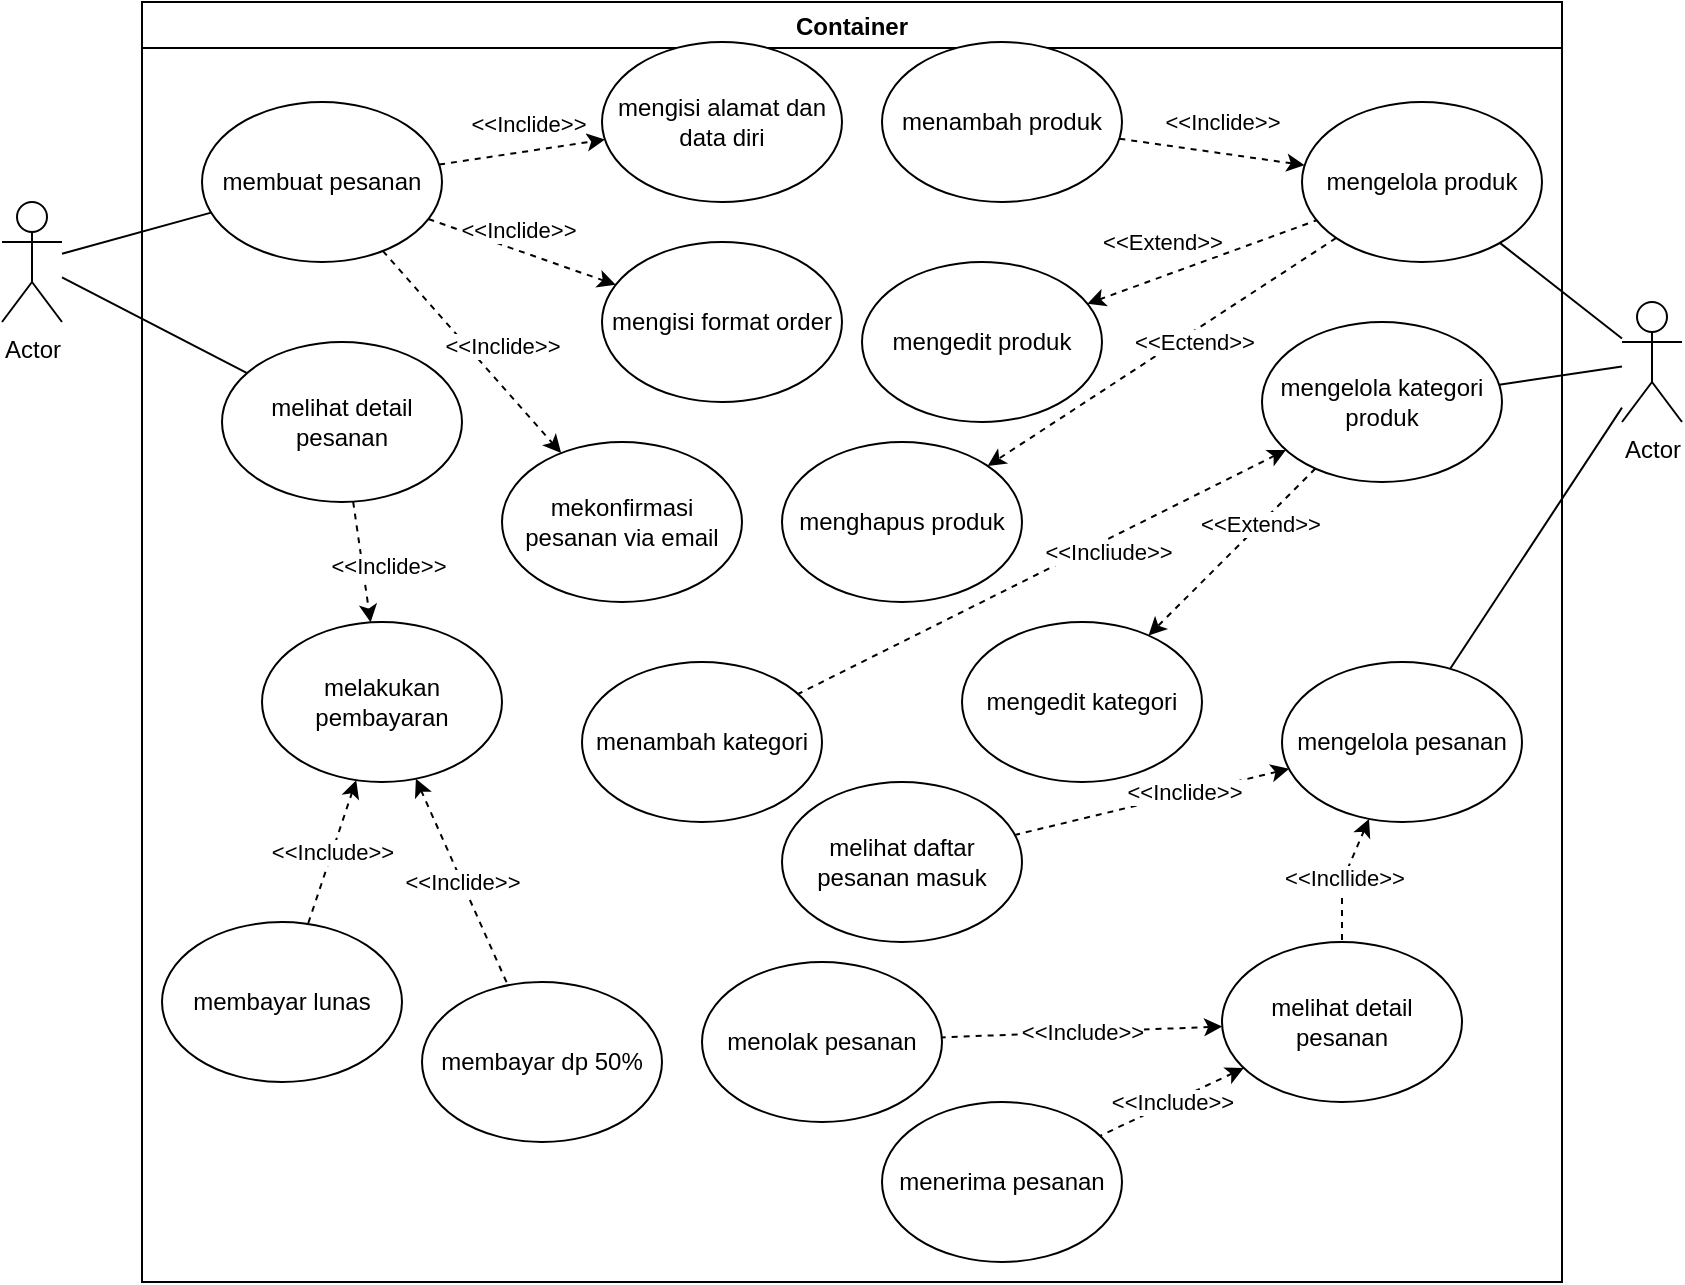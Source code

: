 <mxfile version="13.9.3" type="github">
  <diagram id="0Moy00TbSm1jeIX9EJUD" name="Page-1">
    <mxGraphModel dx="1021" dy="567" grid="1" gridSize="10" guides="1" tooltips="1" connect="1" arrows="1" fold="1" page="1" pageScale="1" pageWidth="1100" pageHeight="1700" math="0" shadow="0">
      <root>
        <mxCell id="0" />
        <mxCell id="1" parent="0" />
        <mxCell id="nUF-WjuWf8eao0jVFjwC-2" value="Container" style="swimlane;" vertex="1" parent="1">
          <mxGeometry x="100" y="270" width="710" height="640" as="geometry" />
        </mxCell>
        <mxCell id="nUF-WjuWf8eao0jVFjwC-10" value="&amp;lt;&amp;lt;Inclide&amp;gt;&amp;gt;" style="edgeStyle=none;rounded=0;orthogonalLoop=1;jettySize=auto;html=1;dashed=1;startArrow=none;startFill=0;endArrow=classic;endFill=1;strokeColor=#000000;" edge="1" parent="nUF-WjuWf8eao0jVFjwC-2" source="nUF-WjuWf8eao0jVFjwC-5" target="nUF-WjuWf8eao0jVFjwC-7">
          <mxGeometry x="-0.088" y="10" relative="1" as="geometry">
            <mxPoint x="-1" as="offset" />
          </mxGeometry>
        </mxCell>
        <mxCell id="nUF-WjuWf8eao0jVFjwC-5" value="membuat pesanan&lt;br&gt;" style="ellipse;whiteSpace=wrap;html=1;" vertex="1" parent="nUF-WjuWf8eao0jVFjwC-2">
          <mxGeometry x="30" y="50" width="120" height="80" as="geometry" />
        </mxCell>
        <mxCell id="nUF-WjuWf8eao0jVFjwC-7" value="mengisi format order" style="ellipse;whiteSpace=wrap;html=1;" vertex="1" parent="nUF-WjuWf8eao0jVFjwC-2">
          <mxGeometry x="230" y="120" width="120" height="80" as="geometry" />
        </mxCell>
        <mxCell id="nUF-WjuWf8eao0jVFjwC-11" value="mekonfirmasi pesanan via email" style="ellipse;whiteSpace=wrap;html=1;" vertex="1" parent="nUF-WjuWf8eao0jVFjwC-2">
          <mxGeometry x="180" y="220" width="120" height="80" as="geometry" />
        </mxCell>
        <mxCell id="nUF-WjuWf8eao0jVFjwC-13" value="&amp;lt;&amp;lt;Inclide&amp;gt;&amp;gt;" style="edgeStyle=none;rounded=0;orthogonalLoop=1;jettySize=auto;html=1;dashed=1;startArrow=none;startFill=0;endArrow=classic;endFill=1;strokeColor=#000000;" edge="1" parent="nUF-WjuWf8eao0jVFjwC-2" source="nUF-WjuWf8eao0jVFjwC-5" target="nUF-WjuWf8eao0jVFjwC-11">
          <mxGeometry x="0.123" y="13" relative="1" as="geometry">
            <mxPoint x="189.829" y="96.983" as="sourcePoint" />
            <mxPoint x="270.149" y="92.817" as="targetPoint" />
            <mxPoint as="offset" />
          </mxGeometry>
        </mxCell>
        <mxCell id="nUF-WjuWf8eao0jVFjwC-48" value="&amp;lt;&amp;lt;Include&amp;gt;&amp;gt;" style="edgeStyle=none;rounded=0;orthogonalLoop=1;jettySize=auto;html=1;startArrow=classic;startFill=1;endArrow=none;endFill=0;strokeColor=#000000;dashed=1;" edge="1" parent="nUF-WjuWf8eao0jVFjwC-2" source="nUF-WjuWf8eao0jVFjwC-14" target="nUF-WjuWf8eao0jVFjwC-47">
          <mxGeometry relative="1" as="geometry" />
        </mxCell>
        <mxCell id="nUF-WjuWf8eao0jVFjwC-50" value="&amp;lt;&amp;lt;Inclide&amp;gt;&amp;gt;" style="edgeStyle=none;rounded=0;orthogonalLoop=1;jettySize=auto;html=1;startArrow=classic;startFill=1;endArrow=none;endFill=0;strokeColor=#000000;dashed=1;" edge="1" parent="nUF-WjuWf8eao0jVFjwC-2" source="nUF-WjuWf8eao0jVFjwC-14" target="nUF-WjuWf8eao0jVFjwC-49">
          <mxGeometry relative="1" as="geometry" />
        </mxCell>
        <mxCell id="nUF-WjuWf8eao0jVFjwC-14" value="melakukan pembayaran" style="ellipse;whiteSpace=wrap;html=1;" vertex="1" parent="nUF-WjuWf8eao0jVFjwC-2">
          <mxGeometry x="60" y="310" width="120" height="80" as="geometry" />
        </mxCell>
        <mxCell id="nUF-WjuWf8eao0jVFjwC-15" value="&amp;lt;&amp;lt;Inclide&amp;gt;&amp;gt;" style="edgeStyle=none;rounded=0;orthogonalLoop=1;jettySize=auto;html=1;dashed=1;startArrow=none;startFill=0;endArrow=classic;endFill=1;strokeColor=#000000;" edge="1" parent="nUF-WjuWf8eao0jVFjwC-2" source="nUF-WjuWf8eao0jVFjwC-16" target="nUF-WjuWf8eao0jVFjwC-14">
          <mxGeometry x="0.123" y="13" relative="1" as="geometry">
            <mxPoint x="279.018" y="393.067" as="sourcePoint" />
            <mxPoint x="351.039" y="426.879" as="targetPoint" />
            <mxPoint as="offset" />
          </mxGeometry>
        </mxCell>
        <mxCell id="nUF-WjuWf8eao0jVFjwC-16" value="melihat detail pesanan" style="ellipse;whiteSpace=wrap;html=1;" vertex="1" parent="nUF-WjuWf8eao0jVFjwC-2">
          <mxGeometry x="40" y="170" width="120" height="80" as="geometry" />
        </mxCell>
        <mxCell id="nUF-WjuWf8eao0jVFjwC-19" value="mengisi alamat dan data diri" style="ellipse;whiteSpace=wrap;html=1;" vertex="1" parent="nUF-WjuWf8eao0jVFjwC-2">
          <mxGeometry x="230" y="20" width="120" height="80" as="geometry" />
        </mxCell>
        <mxCell id="nUF-WjuWf8eao0jVFjwC-20" value="&amp;lt;&amp;lt;Inclide&amp;gt;&amp;gt;" style="edgeStyle=none;rounded=0;orthogonalLoop=1;jettySize=auto;html=1;dashed=1;startArrow=none;startFill=0;endArrow=classic;endFill=1;strokeColor=#000000;" edge="1" parent="nUF-WjuWf8eao0jVFjwC-2" source="nUF-WjuWf8eao0jVFjwC-5" target="nUF-WjuWf8eao0jVFjwC-19">
          <mxGeometry x="0.123" y="13" relative="1" as="geometry">
            <mxPoint x="285.121" y="385.799" as="sourcePoint" />
            <mxPoint x="414.957" y="424.081" as="targetPoint" />
            <mxPoint as="offset" />
          </mxGeometry>
        </mxCell>
        <mxCell id="nUF-WjuWf8eao0jVFjwC-29" style="edgeStyle=none;rounded=0;orthogonalLoop=1;jettySize=auto;html=1;startArrow=none;startFill=0;endArrow=classic;endFill=1;strokeColor=#000000;dashed=1;" edge="1" parent="nUF-WjuWf8eao0jVFjwC-2" source="nUF-WjuWf8eao0jVFjwC-21" target="nUF-WjuWf8eao0jVFjwC-25">
          <mxGeometry relative="1" as="geometry" />
        </mxCell>
        <mxCell id="nUF-WjuWf8eao0jVFjwC-51" value="&amp;lt;&amp;lt;Ectend&amp;gt;&amp;gt;" style="edgeLabel;html=1;align=center;verticalAlign=middle;resizable=0;points=[];" vertex="1" connectable="0" parent="nUF-WjuWf8eao0jVFjwC-29">
          <mxGeometry x="-0.236" y="-3" relative="1" as="geometry">
            <mxPoint x="-3.12" y="10.89" as="offset" />
          </mxGeometry>
        </mxCell>
        <mxCell id="nUF-WjuWf8eao0jVFjwC-21" value="mengelola produk" style="ellipse;whiteSpace=wrap;html=1;" vertex="1" parent="nUF-WjuWf8eao0jVFjwC-2">
          <mxGeometry x="580" y="50" width="120" height="80" as="geometry" />
        </mxCell>
        <mxCell id="nUF-WjuWf8eao0jVFjwC-26" value="&amp;lt;&amp;lt;Inclide&amp;gt;&amp;gt;" style="edgeStyle=none;rounded=0;orthogonalLoop=1;jettySize=auto;html=1;startArrow=none;startFill=0;endArrow=classic;endFill=1;strokeColor=#000000;dashed=1;" edge="1" parent="nUF-WjuWf8eao0jVFjwC-2" source="nUF-WjuWf8eao0jVFjwC-23" target="nUF-WjuWf8eao0jVFjwC-21">
          <mxGeometry x="0.059" y="16" relative="1" as="geometry">
            <mxPoint as="offset" />
          </mxGeometry>
        </mxCell>
        <mxCell id="nUF-WjuWf8eao0jVFjwC-23" value="menambah produk" style="ellipse;whiteSpace=wrap;html=1;" vertex="1" parent="nUF-WjuWf8eao0jVFjwC-2">
          <mxGeometry x="370" y="20" width="120" height="80" as="geometry" />
        </mxCell>
        <mxCell id="nUF-WjuWf8eao0jVFjwC-27" value="&amp;lt;&amp;lt;Extend&amp;gt;&amp;gt;" style="edgeStyle=none;rounded=0;orthogonalLoop=1;jettySize=auto;html=1;startArrow=classic;startFill=1;endArrow=none;endFill=0;strokeColor=#000000;dashed=1;" edge="1" parent="nUF-WjuWf8eao0jVFjwC-2" source="nUF-WjuWf8eao0jVFjwC-24" target="nUF-WjuWf8eao0jVFjwC-21">
          <mxGeometry x="-0.252" y="16" relative="1" as="geometry">
            <mxPoint as="offset" />
          </mxGeometry>
        </mxCell>
        <mxCell id="nUF-WjuWf8eao0jVFjwC-24" value="mengedit produk" style="ellipse;whiteSpace=wrap;html=1;" vertex="1" parent="nUF-WjuWf8eao0jVFjwC-2">
          <mxGeometry x="360" y="130" width="120" height="80" as="geometry" />
        </mxCell>
        <mxCell id="nUF-WjuWf8eao0jVFjwC-25" value="menghapus produk" style="ellipse;whiteSpace=wrap;html=1;" vertex="1" parent="nUF-WjuWf8eao0jVFjwC-2">
          <mxGeometry x="320" y="220" width="120" height="80" as="geometry" />
        </mxCell>
        <mxCell id="nUF-WjuWf8eao0jVFjwC-33" style="edgeStyle=none;rounded=0;orthogonalLoop=1;jettySize=auto;html=1;startArrow=classic;startFill=1;endArrow=none;endFill=0;strokeColor=#000000;dashed=1;" edge="1" parent="nUF-WjuWf8eao0jVFjwC-2" source="nUF-WjuWf8eao0jVFjwC-30" target="nUF-WjuWf8eao0jVFjwC-32">
          <mxGeometry relative="1" as="geometry" />
        </mxCell>
        <mxCell id="nUF-WjuWf8eao0jVFjwC-52" value="&amp;lt;&amp;lt;Incliude&amp;gt;&amp;gt;" style="edgeLabel;html=1;align=center;verticalAlign=middle;resizable=0;points=[];" vertex="1" connectable="0" parent="nUF-WjuWf8eao0jVFjwC-33">
          <mxGeometry x="-0.247" y="5" relative="1" as="geometry">
            <mxPoint as="offset" />
          </mxGeometry>
        </mxCell>
        <mxCell id="nUF-WjuWf8eao0jVFjwC-36" style="edgeStyle=none;rounded=0;orthogonalLoop=1;jettySize=auto;html=1;startArrow=none;startFill=0;endArrow=classic;endFill=1;strokeColor=#000000;dashed=1;" edge="1" parent="nUF-WjuWf8eao0jVFjwC-2" source="nUF-WjuWf8eao0jVFjwC-30" target="nUF-WjuWf8eao0jVFjwC-35">
          <mxGeometry relative="1" as="geometry" />
        </mxCell>
        <mxCell id="nUF-WjuWf8eao0jVFjwC-53" value="&amp;lt;&amp;lt;Extend&amp;gt;&amp;gt;" style="edgeLabel;html=1;align=center;verticalAlign=middle;resizable=0;points=[];" vertex="1" connectable="0" parent="nUF-WjuWf8eao0jVFjwC-36">
          <mxGeometry x="-0.34" relative="1" as="geometry">
            <mxPoint as="offset" />
          </mxGeometry>
        </mxCell>
        <mxCell id="nUF-WjuWf8eao0jVFjwC-30" value="mengelola kategori produk" style="ellipse;whiteSpace=wrap;html=1;" vertex="1" parent="nUF-WjuWf8eao0jVFjwC-2">
          <mxGeometry x="560" y="160" width="120" height="80" as="geometry" />
        </mxCell>
        <mxCell id="nUF-WjuWf8eao0jVFjwC-32" value="menambah kategori" style="ellipse;whiteSpace=wrap;html=1;" vertex="1" parent="nUF-WjuWf8eao0jVFjwC-2">
          <mxGeometry x="220" y="330" width="120" height="80" as="geometry" />
        </mxCell>
        <mxCell id="nUF-WjuWf8eao0jVFjwC-35" value="mengedit kategori" style="ellipse;whiteSpace=wrap;html=1;" vertex="1" parent="nUF-WjuWf8eao0jVFjwC-2">
          <mxGeometry x="410" y="310" width="120" height="80" as="geometry" />
        </mxCell>
        <mxCell id="nUF-WjuWf8eao0jVFjwC-40" style="edgeStyle=none;rounded=0;orthogonalLoop=1;jettySize=auto;html=1;startArrow=classic;startFill=1;endArrow=none;endFill=0;strokeColor=#000000;dashed=1;" edge="1" parent="nUF-WjuWf8eao0jVFjwC-2" source="nUF-WjuWf8eao0jVFjwC-37" target="nUF-WjuWf8eao0jVFjwC-39">
          <mxGeometry relative="1" as="geometry" />
        </mxCell>
        <mxCell id="nUF-WjuWf8eao0jVFjwC-54" value="&amp;lt;&amp;lt;Inclide&amp;gt;&amp;gt;" style="edgeLabel;html=1;align=center;verticalAlign=middle;resizable=0;points=[];" vertex="1" connectable="0" parent="nUF-WjuWf8eao0jVFjwC-40">
          <mxGeometry x="-0.243" y="-1" relative="1" as="geometry">
            <mxPoint as="offset" />
          </mxGeometry>
        </mxCell>
        <mxCell id="nUF-WjuWf8eao0jVFjwC-42" value="&amp;lt;&amp;lt;Incllide&amp;gt;&amp;gt;" style="edgeStyle=none;rounded=0;orthogonalLoop=1;jettySize=auto;html=1;startArrow=classic;startFill=1;endArrow=none;endFill=0;strokeColor=#000000;dashed=1;" edge="1" parent="nUF-WjuWf8eao0jVFjwC-2" source="nUF-WjuWf8eao0jVFjwC-37" target="nUF-WjuWf8eao0jVFjwC-41">
          <mxGeometry relative="1" as="geometry">
            <Array as="points">
              <mxPoint x="600" y="440" />
            </Array>
          </mxGeometry>
        </mxCell>
        <mxCell id="nUF-WjuWf8eao0jVFjwC-37" value="mengelola pesanan" style="ellipse;whiteSpace=wrap;html=1;" vertex="1" parent="nUF-WjuWf8eao0jVFjwC-2">
          <mxGeometry x="570" y="330" width="120" height="80" as="geometry" />
        </mxCell>
        <mxCell id="nUF-WjuWf8eao0jVFjwC-39" value="melihat daftar pesanan masuk" style="ellipse;whiteSpace=wrap;html=1;" vertex="1" parent="nUF-WjuWf8eao0jVFjwC-2">
          <mxGeometry x="320" y="390" width="120" height="80" as="geometry" />
        </mxCell>
        <mxCell id="nUF-WjuWf8eao0jVFjwC-44" value="&amp;lt;&amp;lt;Include&amp;gt;&amp;gt;" style="edgeStyle=none;rounded=0;orthogonalLoop=1;jettySize=auto;html=1;startArrow=classic;startFill=1;endArrow=none;endFill=0;strokeColor=#000000;dashed=1;" edge="1" parent="nUF-WjuWf8eao0jVFjwC-2" source="nUF-WjuWf8eao0jVFjwC-41" target="nUF-WjuWf8eao0jVFjwC-43">
          <mxGeometry relative="1" as="geometry" />
        </mxCell>
        <mxCell id="nUF-WjuWf8eao0jVFjwC-46" value="&amp;lt;&amp;lt;Include&amp;gt;&amp;gt;" style="edgeStyle=none;rounded=0;orthogonalLoop=1;jettySize=auto;html=1;startArrow=classic;startFill=1;endArrow=none;endFill=0;strokeColor=#000000;dashed=1;" edge="1" parent="nUF-WjuWf8eao0jVFjwC-2" source="nUF-WjuWf8eao0jVFjwC-41" target="nUF-WjuWf8eao0jVFjwC-45">
          <mxGeometry relative="1" as="geometry" />
        </mxCell>
        <mxCell id="nUF-WjuWf8eao0jVFjwC-41" value="melihat detail pesanan" style="ellipse;whiteSpace=wrap;html=1;" vertex="1" parent="nUF-WjuWf8eao0jVFjwC-2">
          <mxGeometry x="540" y="470" width="120" height="80" as="geometry" />
        </mxCell>
        <mxCell id="nUF-WjuWf8eao0jVFjwC-43" value="menolak pesanan" style="ellipse;whiteSpace=wrap;html=1;" vertex="1" parent="nUF-WjuWf8eao0jVFjwC-2">
          <mxGeometry x="280" y="480" width="120" height="80" as="geometry" />
        </mxCell>
        <mxCell id="nUF-WjuWf8eao0jVFjwC-45" value="menerima pesanan" style="ellipse;whiteSpace=wrap;html=1;" vertex="1" parent="nUF-WjuWf8eao0jVFjwC-2">
          <mxGeometry x="370" y="550" width="120" height="80" as="geometry" />
        </mxCell>
        <mxCell id="nUF-WjuWf8eao0jVFjwC-47" value="membayar lunas" style="ellipse;whiteSpace=wrap;html=1;" vertex="1" parent="nUF-WjuWf8eao0jVFjwC-2">
          <mxGeometry x="10" y="460" width="120" height="80" as="geometry" />
        </mxCell>
        <mxCell id="nUF-WjuWf8eao0jVFjwC-49" value="membayar dp 50%" style="ellipse;whiteSpace=wrap;html=1;" vertex="1" parent="nUF-WjuWf8eao0jVFjwC-2">
          <mxGeometry x="140" y="490" width="120" height="80" as="geometry" />
        </mxCell>
        <mxCell id="nUF-WjuWf8eao0jVFjwC-6" style="rounded=0;orthogonalLoop=1;jettySize=auto;html=1;endArrow=none;endFill=0;" edge="1" parent="1" source="nUF-WjuWf8eao0jVFjwC-3" target="nUF-WjuWf8eao0jVFjwC-5">
          <mxGeometry relative="1" as="geometry" />
        </mxCell>
        <mxCell id="nUF-WjuWf8eao0jVFjwC-18" style="edgeStyle=none;rounded=0;orthogonalLoop=1;jettySize=auto;html=1;startArrow=none;startFill=0;endArrow=none;endFill=0;strokeColor=#000000;" edge="1" parent="1" source="nUF-WjuWf8eao0jVFjwC-3" target="nUF-WjuWf8eao0jVFjwC-16">
          <mxGeometry relative="1" as="geometry" />
        </mxCell>
        <mxCell id="nUF-WjuWf8eao0jVFjwC-3" value="Actor" style="shape=umlActor;verticalLabelPosition=bottom;verticalAlign=top;html=1;outlineConnect=0;" vertex="1" parent="1">
          <mxGeometry x="30" y="370" width="30" height="60" as="geometry" />
        </mxCell>
        <mxCell id="nUF-WjuWf8eao0jVFjwC-22" style="edgeStyle=none;rounded=0;orthogonalLoop=1;jettySize=auto;html=1;startArrow=none;startFill=0;endArrow=none;endFill=0;strokeColor=#000000;" edge="1" parent="1" source="nUF-WjuWf8eao0jVFjwC-4" target="nUF-WjuWf8eao0jVFjwC-21">
          <mxGeometry relative="1" as="geometry" />
        </mxCell>
        <mxCell id="nUF-WjuWf8eao0jVFjwC-31" style="edgeStyle=none;rounded=0;orthogonalLoop=1;jettySize=auto;html=1;startArrow=none;startFill=0;endArrow=none;endFill=0;strokeColor=#000000;" edge="1" parent="1" source="nUF-WjuWf8eao0jVFjwC-4" target="nUF-WjuWf8eao0jVFjwC-30">
          <mxGeometry relative="1" as="geometry" />
        </mxCell>
        <mxCell id="nUF-WjuWf8eao0jVFjwC-38" style="edgeStyle=none;rounded=0;orthogonalLoop=1;jettySize=auto;html=1;startArrow=none;startFill=0;endArrow=none;endFill=0;strokeColor=#000000;" edge="1" parent="1" source="nUF-WjuWf8eao0jVFjwC-4" target="nUF-WjuWf8eao0jVFjwC-37">
          <mxGeometry relative="1" as="geometry" />
        </mxCell>
        <mxCell id="nUF-WjuWf8eao0jVFjwC-4" value="Actor" style="shape=umlActor;verticalLabelPosition=bottom;verticalAlign=top;html=1;outlineConnect=0;" vertex="1" parent="1">
          <mxGeometry x="840" y="420" width="30" height="60" as="geometry" />
        </mxCell>
      </root>
    </mxGraphModel>
  </diagram>
</mxfile>
